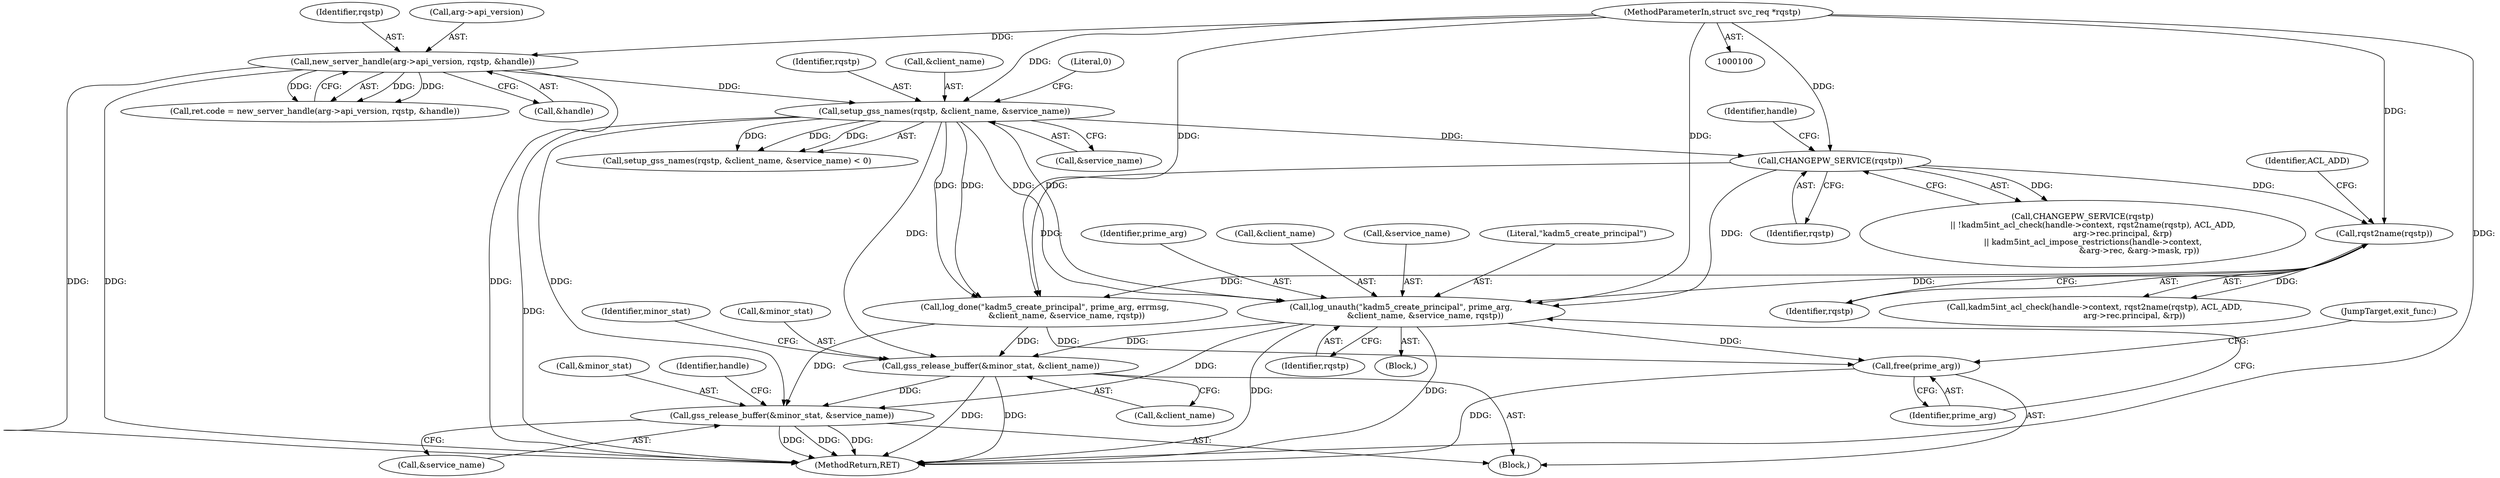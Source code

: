digraph "0_krb5_83ed75feba32e46f736fcce0d96a0445f29b96c2_4@pointer" {
"1000229" [label="(Call,log_unauth(\"kadm5_create_principal\", prime_arg,\n                   &client_name, &service_name, rqstp))"];
"1000157" [label="(Call,setup_gss_names(rqstp, &client_name, &service_name))"];
"1000130" [label="(Call,new_server_handle(arg->api_version, rqstp, &handle))"];
"1000102" [label="(MethodParameterIn,struct svc_req *rqstp)"];
"1000200" [label="(Call,rqst2name(rqstp))"];
"1000192" [label="(Call,CHANGEPW_SERVICE(rqstp))"];
"1000296" [label="(Call,free(prime_arg))"];
"1000299" [label="(Call,gss_release_buffer(&minor_stat, &client_name))"];
"1000304" [label="(Call,gss_release_buffer(&minor_stat, &service_name))"];
"1000231" [label="(Identifier,prime_arg)"];
"1000200" [label="(Call,rqst2name(rqstp))"];
"1000278" [label="(Call,log_done(\"kadm5_create_principal\", prime_arg, errmsg,\n                 &client_name, &service_name, rqstp))"];
"1000126" [label="(Call,ret.code = new_server_handle(arg->api_version, rqstp, &handle))"];
"1000135" [label="(Call,&handle)"];
"1000232" [label="(Call,&client_name)"];
"1000159" [label="(Call,&client_name)"];
"1000229" [label="(Call,log_unauth(\"kadm5_create_principal\", prime_arg,\n                   &client_name, &service_name, rqstp))"];
"1000163" [label="(Literal,0)"];
"1000198" [label="(Identifier,handle)"];
"1000161" [label="(Call,&service_name)"];
"1000191" [label="(Call,CHANGEPW_SERVICE(rqstp)\n        || !kadm5int_acl_check(handle->context, rqst2name(rqstp), ACL_ADD,\n                               arg->rec.principal, &rp)\n        || kadm5int_acl_impose_restrictions(handle->context,\n                                            &arg->rec, &arg->mask, rp))"];
"1000103" [label="(Block,)"];
"1000158" [label="(Identifier,rqstp)"];
"1000134" [label="(Identifier,rqstp)"];
"1000201" [label="(Identifier,rqstp)"];
"1000298" [label="(JumpTarget,exit_func:)"];
"1000306" [label="(Identifier,minor_stat)"];
"1000192" [label="(Call,CHANGEPW_SERVICE(rqstp))"];
"1000305" [label="(Call,&minor_stat)"];
"1000196" [label="(Call,kadm5int_acl_check(handle->context, rqst2name(rqstp), ACL_ADD,\n                               arg->rec.principal, &rp))"];
"1000307" [label="(Call,&service_name)"];
"1000131" [label="(Call,arg->api_version)"];
"1000236" [label="(Identifier,rqstp)"];
"1000157" [label="(Call,setup_gss_names(rqstp, &client_name, &service_name))"];
"1000296" [label="(Call,free(prime_arg))"];
"1000234" [label="(Call,&service_name)"];
"1000202" [label="(Identifier,ACL_ADD)"];
"1000300" [label="(Call,&minor_stat)"];
"1000193" [label="(Identifier,rqstp)"];
"1000102" [label="(MethodParameterIn,struct svc_req *rqstp)"];
"1000297" [label="(Identifier,prime_arg)"];
"1000302" [label="(Call,&client_name)"];
"1000156" [label="(Call,setup_gss_names(rqstp, &client_name, &service_name) < 0)"];
"1000299" [label="(Call,gss_release_buffer(&minor_stat, &client_name))"];
"1000314" [label="(MethodReturn,RET)"];
"1000310" [label="(Identifier,handle)"];
"1000130" [label="(Call,new_server_handle(arg->api_version, rqstp, &handle))"];
"1000230" [label="(Literal,\"kadm5_create_principal\")"];
"1000223" [label="(Block,)"];
"1000304" [label="(Call,gss_release_buffer(&minor_stat, &service_name))"];
"1000229" -> "1000223"  [label="AST: "];
"1000229" -> "1000236"  [label="CFG: "];
"1000230" -> "1000229"  [label="AST: "];
"1000231" -> "1000229"  [label="AST: "];
"1000232" -> "1000229"  [label="AST: "];
"1000234" -> "1000229"  [label="AST: "];
"1000236" -> "1000229"  [label="AST: "];
"1000297" -> "1000229"  [label="CFG: "];
"1000229" -> "1000314"  [label="DDG: "];
"1000229" -> "1000314"  [label="DDG: "];
"1000157" -> "1000229"  [label="DDG: "];
"1000157" -> "1000229"  [label="DDG: "];
"1000200" -> "1000229"  [label="DDG: "];
"1000192" -> "1000229"  [label="DDG: "];
"1000102" -> "1000229"  [label="DDG: "];
"1000229" -> "1000296"  [label="DDG: "];
"1000229" -> "1000299"  [label="DDG: "];
"1000229" -> "1000304"  [label="DDG: "];
"1000157" -> "1000156"  [label="AST: "];
"1000157" -> "1000161"  [label="CFG: "];
"1000158" -> "1000157"  [label="AST: "];
"1000159" -> "1000157"  [label="AST: "];
"1000161" -> "1000157"  [label="AST: "];
"1000163" -> "1000157"  [label="CFG: "];
"1000157" -> "1000314"  [label="DDG: "];
"1000157" -> "1000156"  [label="DDG: "];
"1000157" -> "1000156"  [label="DDG: "];
"1000157" -> "1000156"  [label="DDG: "];
"1000130" -> "1000157"  [label="DDG: "];
"1000102" -> "1000157"  [label="DDG: "];
"1000157" -> "1000192"  [label="DDG: "];
"1000157" -> "1000278"  [label="DDG: "];
"1000157" -> "1000278"  [label="DDG: "];
"1000157" -> "1000299"  [label="DDG: "];
"1000157" -> "1000304"  [label="DDG: "];
"1000130" -> "1000126"  [label="AST: "];
"1000130" -> "1000135"  [label="CFG: "];
"1000131" -> "1000130"  [label="AST: "];
"1000134" -> "1000130"  [label="AST: "];
"1000135" -> "1000130"  [label="AST: "];
"1000126" -> "1000130"  [label="CFG: "];
"1000130" -> "1000314"  [label="DDG: "];
"1000130" -> "1000314"  [label="DDG: "];
"1000130" -> "1000314"  [label="DDG: "];
"1000130" -> "1000126"  [label="DDG: "];
"1000130" -> "1000126"  [label="DDG: "];
"1000130" -> "1000126"  [label="DDG: "];
"1000102" -> "1000130"  [label="DDG: "];
"1000102" -> "1000100"  [label="AST: "];
"1000102" -> "1000314"  [label="DDG: "];
"1000102" -> "1000192"  [label="DDG: "];
"1000102" -> "1000200"  [label="DDG: "];
"1000102" -> "1000278"  [label="DDG: "];
"1000200" -> "1000196"  [label="AST: "];
"1000200" -> "1000201"  [label="CFG: "];
"1000201" -> "1000200"  [label="AST: "];
"1000202" -> "1000200"  [label="CFG: "];
"1000200" -> "1000196"  [label="DDG: "];
"1000192" -> "1000200"  [label="DDG: "];
"1000200" -> "1000278"  [label="DDG: "];
"1000192" -> "1000191"  [label="AST: "];
"1000192" -> "1000193"  [label="CFG: "];
"1000193" -> "1000192"  [label="AST: "];
"1000198" -> "1000192"  [label="CFG: "];
"1000191" -> "1000192"  [label="CFG: "];
"1000192" -> "1000191"  [label="DDG: "];
"1000192" -> "1000278"  [label="DDG: "];
"1000296" -> "1000103"  [label="AST: "];
"1000296" -> "1000297"  [label="CFG: "];
"1000297" -> "1000296"  [label="AST: "];
"1000298" -> "1000296"  [label="CFG: "];
"1000296" -> "1000314"  [label="DDG: "];
"1000278" -> "1000296"  [label="DDG: "];
"1000299" -> "1000103"  [label="AST: "];
"1000299" -> "1000302"  [label="CFG: "];
"1000300" -> "1000299"  [label="AST: "];
"1000302" -> "1000299"  [label="AST: "];
"1000306" -> "1000299"  [label="CFG: "];
"1000299" -> "1000314"  [label="DDG: "];
"1000299" -> "1000314"  [label="DDG: "];
"1000278" -> "1000299"  [label="DDG: "];
"1000299" -> "1000304"  [label="DDG: "];
"1000304" -> "1000103"  [label="AST: "];
"1000304" -> "1000307"  [label="CFG: "];
"1000305" -> "1000304"  [label="AST: "];
"1000307" -> "1000304"  [label="AST: "];
"1000310" -> "1000304"  [label="CFG: "];
"1000304" -> "1000314"  [label="DDG: "];
"1000304" -> "1000314"  [label="DDG: "];
"1000304" -> "1000314"  [label="DDG: "];
"1000278" -> "1000304"  [label="DDG: "];
}
